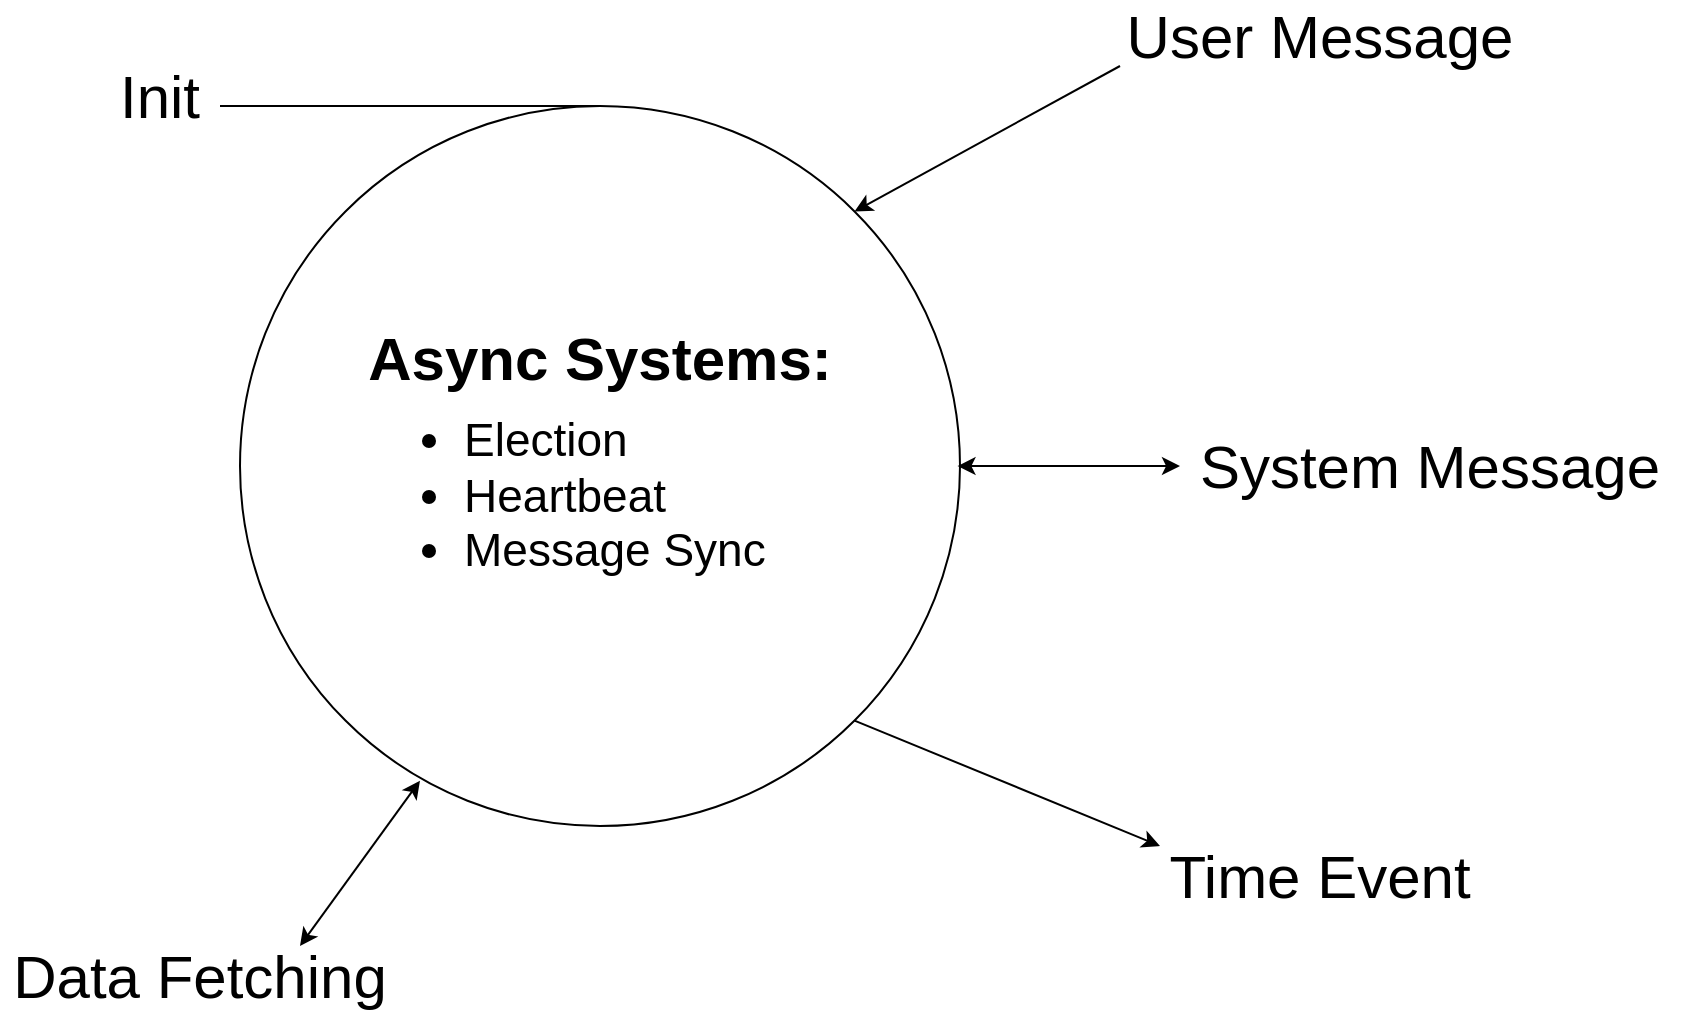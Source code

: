 <mxfile scale="5" border="0" disableSvgWarning="true">
    <diagram id="tdbae3K9AExwTj01XC5F" name="Page-1">
        <mxGraphModel dx="1045" dy="543" grid="1" gridSize="10" guides="1" tooltips="1" connect="1" arrows="1" fold="1" page="1" pageScale="1" pageWidth="1600" pageHeight="1200" math="0" shadow="0">
            <root>
                <mxCell id="0"/>
                <mxCell id="1" parent="0"/>
                <mxCell id="2" value="&lt;span style=&quot;font-size: 30px;&quot;&gt;&lt;b&gt;Async Systems:&lt;br&gt;&lt;/b&gt;&lt;br&gt;&lt;br&gt;&lt;br&gt;&lt;/span&gt;" style="ellipse;whiteSpace=wrap;html=1;aspect=fixed;" vertex="1" parent="1">
                    <mxGeometry x="450" y="280" width="360" height="360" as="geometry"/>
                </mxCell>
                <mxCell id="3" value="" style="endArrow=none;html=1;entryX=0.5;entryY=0;entryDx=0;entryDy=0;" edge="1" parent="1" target="2">
                    <mxGeometry width="50" height="50" relative="1" as="geometry">
                        <mxPoint x="440" y="280" as="sourcePoint"/>
                        <mxPoint x="630" y="270" as="targetPoint"/>
                    </mxGeometry>
                </mxCell>
                <mxCell id="4" value="&lt;font style=&quot;font-size: 30px;&quot;&gt;Init&lt;/font&gt;" style="text;html=1;strokeColor=none;fillColor=none;align=center;verticalAlign=middle;whiteSpace=wrap;rounded=0;" vertex="1" parent="1">
                    <mxGeometry x="380" y="260" width="60" height="30" as="geometry"/>
                </mxCell>
                <mxCell id="5" value="&lt;ul&gt;&lt;li&gt;Election&lt;/li&gt;&lt;li&gt;Heartbeat&lt;/li&gt;&lt;li&gt;Message Sync&lt;/li&gt;&lt;/ul&gt;" style="text;html=1;strokeColor=none;fillColor=none;align=left;verticalAlign=middle;whiteSpace=wrap;rounded=0;fontSize=23;" vertex="1" parent="1">
                    <mxGeometry x="520" y="460" width="330" height="30" as="geometry"/>
                </mxCell>
                <mxCell id="7" value="&lt;font style=&quot;font-size: 30px;&quot;&gt;User Message&lt;/font&gt;" style="text;html=1;strokeColor=none;fillColor=none;align=center;verticalAlign=middle;whiteSpace=wrap;rounded=0;" vertex="1" parent="1">
                    <mxGeometry x="890" y="230" width="200" height="30" as="geometry"/>
                </mxCell>
                <mxCell id="8" value="&lt;font style=&quot;font-size: 30px;&quot;&gt;System Message&lt;/font&gt;" style="text;html=1;strokeColor=none;fillColor=none;align=center;verticalAlign=middle;whiteSpace=wrap;rounded=0;" vertex="1" parent="1">
                    <mxGeometry x="920" y="445" width="250" height="30" as="geometry"/>
                </mxCell>
                <mxCell id="9" value="&lt;font style=&quot;font-size: 30px;&quot;&gt;Time Event&lt;/font&gt;" style="text;html=1;strokeColor=none;fillColor=none;align=center;verticalAlign=middle;whiteSpace=wrap;rounded=0;" vertex="1" parent="1">
                    <mxGeometry x="910" y="650" width="160" height="30" as="geometry"/>
                </mxCell>
                <mxCell id="10" value="" style="endArrow=classic;html=1;fontSize=23;exitX=1;exitY=1;exitDx=0;exitDy=0;entryX=0;entryY=0;entryDx=0;entryDy=0;" edge="1" parent="1" source="2" target="9">
                    <mxGeometry width="50" height="50" relative="1" as="geometry">
                        <mxPoint x="640" y="550" as="sourcePoint"/>
                        <mxPoint x="890" y="650" as="targetPoint"/>
                    </mxGeometry>
                </mxCell>
                <mxCell id="12" value="" style="endArrow=classic;startArrow=classic;html=1;fontSize=23;exitX=0.875;exitY=0.002;exitDx=0;exitDy=0;exitPerimeter=0;entryX=0;entryY=0.5;entryDx=0;entryDy=0;" edge="1" parent="1" source="5" target="8">
                    <mxGeometry width="50" height="50" relative="1" as="geometry">
                        <mxPoint x="880" y="560" as="sourcePoint"/>
                        <mxPoint x="930" y="510" as="targetPoint"/>
                    </mxGeometry>
                </mxCell>
                <mxCell id="13" value="" style="endArrow=classic;html=1;fontSize=23;exitX=0;exitY=1;exitDx=0;exitDy=0;entryX=1;entryY=0;entryDx=0;entryDy=0;" edge="1" parent="1" source="7" target="2">
                    <mxGeometry width="50" height="50" relative="1" as="geometry">
                        <mxPoint x="990" y="380" as="sourcePoint"/>
                        <mxPoint x="1040" y="330" as="targetPoint"/>
                    </mxGeometry>
                </mxCell>
                <mxCell id="14" value="&lt;font style=&quot;font-size: 30px;&quot;&gt;Data Fetching&lt;/font&gt;" style="text;html=1;strokeColor=none;fillColor=none;align=center;verticalAlign=middle;whiteSpace=wrap;rounded=0;" vertex="1" parent="1">
                    <mxGeometry x="330" y="700" width="200" height="30" as="geometry"/>
                </mxCell>
                <mxCell id="15" value="" style="endArrow=classic;startArrow=classic;html=1;fontSize=23;exitX=0.75;exitY=0;exitDx=0;exitDy=0;entryX=0.25;entryY=0.937;entryDx=0;entryDy=0;entryPerimeter=0;" edge="1" parent="1" source="14" target="2">
                    <mxGeometry width="50" height="50" relative="1" as="geometry">
                        <mxPoint x="818.75" y="470.06" as="sourcePoint"/>
                        <mxPoint x="930" y="470" as="targetPoint"/>
                    </mxGeometry>
                </mxCell>
            </root>
        </mxGraphModel>
    </diagram>
</mxfile>